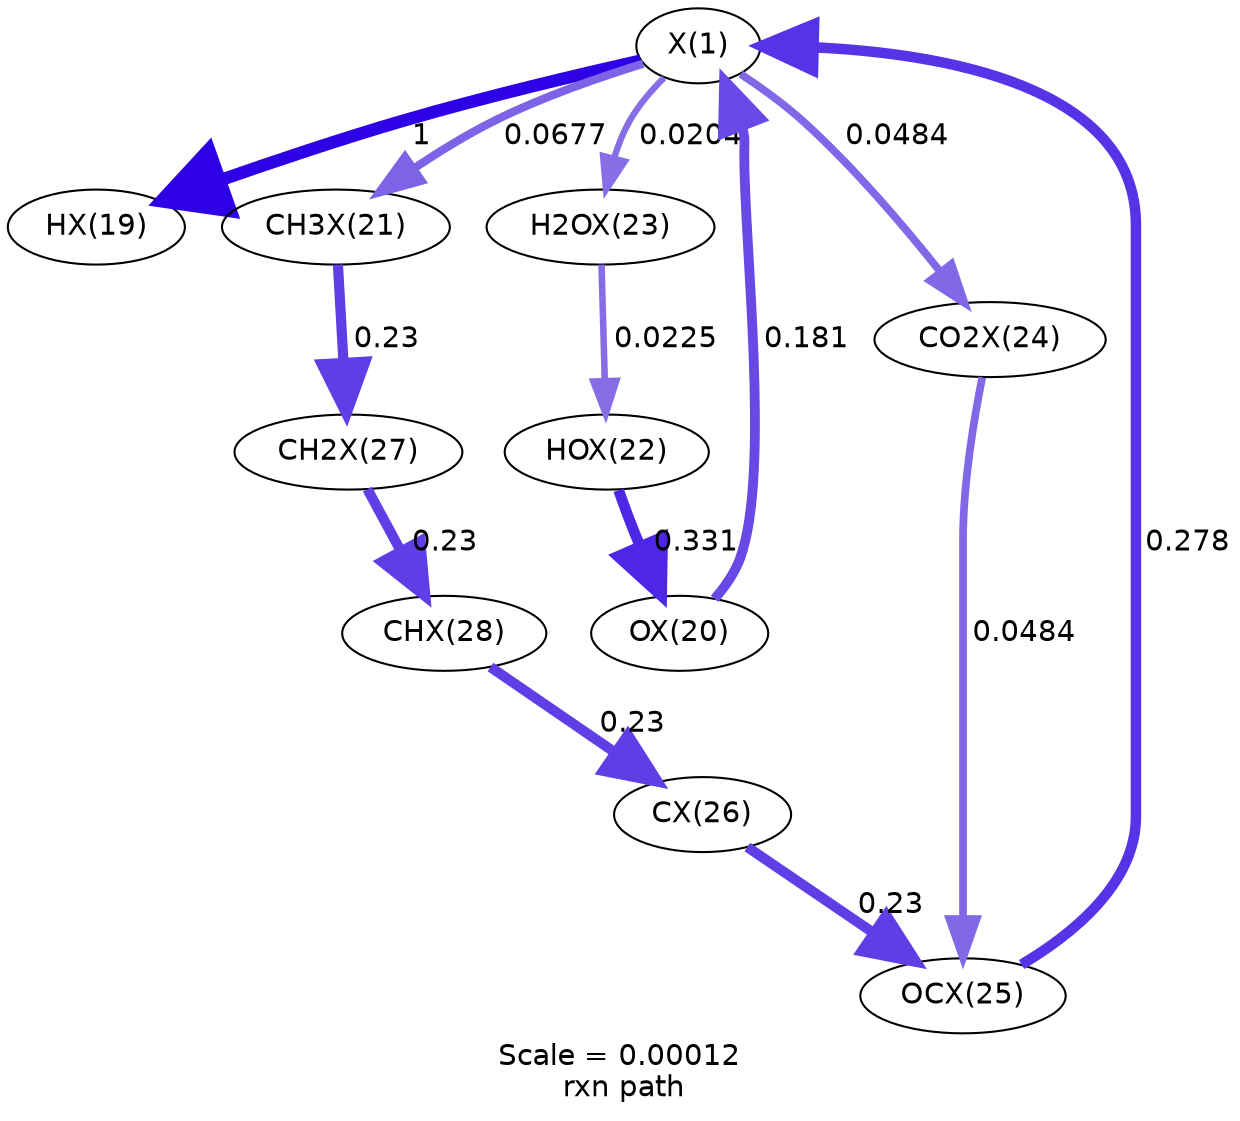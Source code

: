 digraph reaction_paths {
center=1;
s22 -> s23[fontname="Helvetica", penwidth=6, arrowsize=3, color="0.7, 1.5, 0.9"
, label=" 1"];
s24 -> s22[fontname="Helvetica", penwidth=4.71, arrowsize=2.36, color="0.7, 0.681, 0.9"
, label=" 0.181"];
s22 -> s25[fontname="Helvetica", penwidth=3.97, arrowsize=1.98, color="0.7, 0.568, 0.9"
, label=" 0.0677"];
s29 -> s22[fontname="Helvetica", penwidth=5.03, arrowsize=2.52, color="0.7, 0.778, 0.9"
, label=" 0.278"];
s22 -> s27[fontname="Helvetica", penwidth=3.06, arrowsize=1.53, color="0.7, 0.52, 0.9"
, label=" 0.0204"];
s22 -> s28[fontname="Helvetica", penwidth=3.71, arrowsize=1.86, color="0.7, 0.548, 0.9"
, label=" 0.0484"];
s26 -> s24[fontname="Helvetica", penwidth=5.17, arrowsize=2.58, color="0.7, 0.831, 0.9"
, label=" 0.331"];
s27 -> s26[fontname="Helvetica", penwidth=3.14, arrowsize=1.57, color="0.7, 0.523, 0.9"
, label=" 0.0225"];
s25 -> s31[fontname="Helvetica", penwidth=4.89, arrowsize=2.45, color="0.7, 0.73, 0.9"
, label=" 0.23"];
s31 -> s32[fontname="Helvetica", penwidth=4.89, arrowsize=2.45, color="0.7, 0.73, 0.9"
, label=" 0.23"];
s32 -> s30[fontname="Helvetica", penwidth=4.89, arrowsize=2.45, color="0.7, 0.73, 0.9"
, label=" 0.23"];
s30 -> s29[fontname="Helvetica", penwidth=4.89, arrowsize=2.45, color="0.7, 0.73, 0.9"
, label=" 0.23"];
s28 -> s29[fontname="Helvetica", penwidth=3.71, arrowsize=1.86, color="0.7, 0.548, 0.9"
, label=" 0.0484"];
s22 [ fontname="Helvetica", label="X(1)"];
s23 [ fontname="Helvetica", label="HX(19)"];
s24 [ fontname="Helvetica", label="OX(20)"];
s25 [ fontname="Helvetica", label="CH3X(21)"];
s26 [ fontname="Helvetica", label="HOX(22)"];
s27 [ fontname="Helvetica", label="H2OX(23)"];
s28 [ fontname="Helvetica", label="CO2X(24)"];
s29 [ fontname="Helvetica", label="OCX(25)"];
s30 [ fontname="Helvetica", label="CX(26)"];
s31 [ fontname="Helvetica", label="CH2X(27)"];
s32 [ fontname="Helvetica", label="CHX(28)"];
 label = "Scale = 0.00012\l rxn path";
 fontname = "Helvetica";
}
